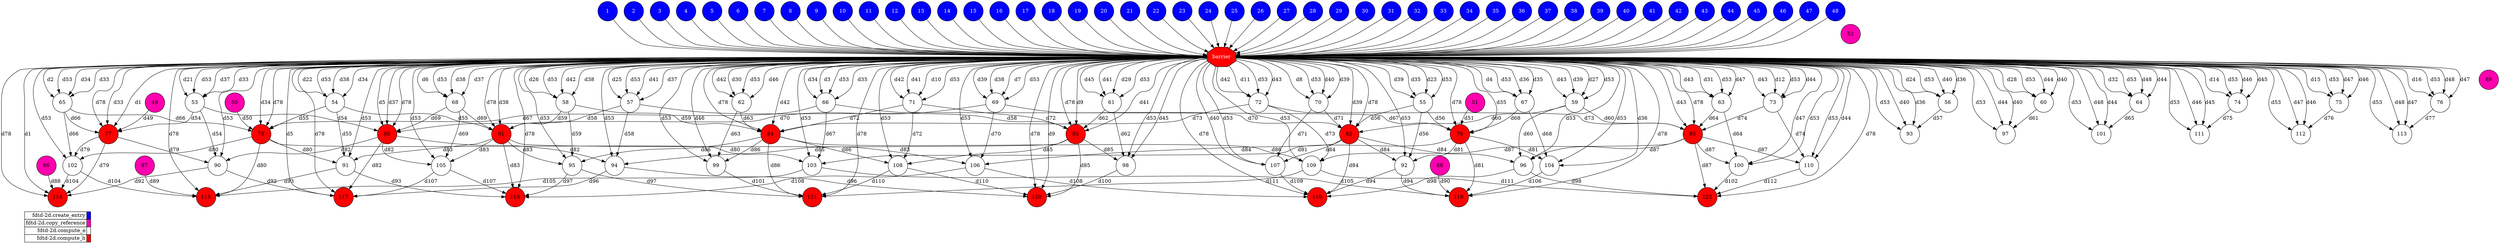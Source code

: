 digraph {
  rankdir=TB;
  labeljust="l";
  subgraph dependence_graph {
    ranksep=0.20;
    node[height=0.75];

1[shape=circle, style=filled fillcolor="#0000ff" fontcolor="#ffffff"];
2[shape=circle, style=filled fillcolor="#0000ff" fontcolor="#ffffff"];
3[shape=circle, style=filled fillcolor="#0000ff" fontcolor="#ffffff"];
4[shape=circle, style=filled fillcolor="#0000ff" fontcolor="#ffffff"];
5[shape=circle, style=filled fillcolor="#0000ff" fontcolor="#ffffff"];
6[shape=circle, style=filled fillcolor="#0000ff" fontcolor="#ffffff"];
7[shape=circle, style=filled fillcolor="#0000ff" fontcolor="#ffffff"];
8[shape=circle, style=filled fillcolor="#0000ff" fontcolor="#ffffff"];
9[shape=circle, style=filled fillcolor="#0000ff" fontcolor="#ffffff"];
10[shape=circle, style=filled fillcolor="#0000ff" fontcolor="#ffffff"];
11[shape=circle, style=filled fillcolor="#0000ff" fontcolor="#ffffff"];
12[shape=circle, style=filled fillcolor="#0000ff" fontcolor="#ffffff"];
13[shape=circle, style=filled fillcolor="#0000ff" fontcolor="#ffffff"];
14[shape=circle, style=filled fillcolor="#0000ff" fontcolor="#ffffff"];
15[shape=circle, style=filled fillcolor="#0000ff" fontcolor="#ffffff"];
16[shape=circle, style=filled fillcolor="#0000ff" fontcolor="#ffffff"];
17[shape=circle, style=filled fillcolor="#0000ff" fontcolor="#ffffff"];
18[shape=circle, style=filled fillcolor="#0000ff" fontcolor="#ffffff"];
19[shape=circle, style=filled fillcolor="#0000ff" fontcolor="#ffffff"];
20[shape=circle, style=filled fillcolor="#0000ff" fontcolor="#ffffff"];
21[shape=circle, style=filled fillcolor="#0000ff" fontcolor="#ffffff"];
22[shape=circle, style=filled fillcolor="#0000ff" fontcolor="#ffffff"];
23[shape=circle, style=filled fillcolor="#0000ff" fontcolor="#ffffff"];
24[shape=circle, style=filled fillcolor="#0000ff" fontcolor="#ffffff"];
25[shape=circle, style=filled fillcolor="#0000ff" fontcolor="#ffffff"];
26[shape=circle, style=filled fillcolor="#0000ff" fontcolor="#ffffff"];
27[shape=circle, style=filled fillcolor="#0000ff" fontcolor="#ffffff"];
28[shape=circle, style=filled fillcolor="#0000ff" fontcolor="#ffffff"];
29[shape=circle, style=filled fillcolor="#0000ff" fontcolor="#ffffff"];
30[shape=circle, style=filled fillcolor="#0000ff" fontcolor="#ffffff"];
31[shape=circle, style=filled fillcolor="#0000ff" fontcolor="#ffffff"];
32[shape=circle, style=filled fillcolor="#0000ff" fontcolor="#ffffff"];
33[shape=circle, style=filled fillcolor="#0000ff" fontcolor="#ffffff"];
34[shape=circle, style=filled fillcolor="#0000ff" fontcolor="#ffffff"];
35[shape=circle, style=filled fillcolor="#0000ff" fontcolor="#ffffff"];
36[shape=circle, style=filled fillcolor="#0000ff" fontcolor="#ffffff"];
37[shape=circle, style=filled fillcolor="#0000ff" fontcolor="#ffffff"];
38[shape=circle, style=filled fillcolor="#0000ff" fontcolor="#ffffff"];
39[shape=circle, style=filled fillcolor="#0000ff" fontcolor="#ffffff"];
40[shape=circle, style=filled fillcolor="#0000ff" fontcolor="#ffffff"];
41[shape=circle, style=filled fillcolor="#0000ff" fontcolor="#ffffff"];
42[shape=circle, style=filled fillcolor="#0000ff" fontcolor="#ffffff"];
43[shape=circle, style=filled fillcolor="#0000ff" fontcolor="#ffffff"];
44[shape=circle, style=filled fillcolor="#0000ff" fontcolor="#ffffff"];
45[shape=circle, style=filled fillcolor="#0000ff" fontcolor="#ffffff"];
46[shape=circle, style=filled fillcolor="#0000ff" fontcolor="#ffffff"];
47[shape=circle, style=filled fillcolor="#0000ff" fontcolor="#ffffff"];
48[shape=circle, style=filled fillcolor="#0000ff" fontcolor="#ffffff"];
Synchro1[label="barrier", shape=octagon, style=filled fillcolor="#ff0000" fontcolor="#FFFFFF"];
9 -> Synchro1;
38 -> Synchro1;
39 -> Synchro1;
22 -> Synchro1;
26 -> Synchro1;
37 -> Synchro1;
14 -> Synchro1;
1 -> Synchro1;
12 -> Synchro1;
24 -> Synchro1;
48 -> Synchro1;
20 -> Synchro1;
5 -> Synchro1;
11 -> Synchro1;
40 -> Synchro1;
10 -> Synchro1;
36 -> Synchro1;
25 -> Synchro1;
4 -> Synchro1;
18 -> Synchro1;
16 -> Synchro1;
32 -> Synchro1;
15 -> Synchro1;
43 -> Synchro1;
8 -> Synchro1;
13 -> Synchro1;
17 -> Synchro1;
27 -> Synchro1;
42 -> Synchro1;
47 -> Synchro1;
41 -> Synchro1;
31 -> Synchro1;
21 -> Synchro1;
3 -> Synchro1;
30 -> Synchro1;
44 -> Synchro1;
23 -> Synchro1;
34 -> Synchro1;
6 -> Synchro1;
33 -> Synchro1;
46 -> Synchro1;
19 -> Synchro1;
28 -> Synchro1;
35 -> Synchro1;
45 -> Synchro1;
2 -> Synchro1;
7 -> Synchro1;
29 -> Synchro1;
49[shape=circle, style=filled fillcolor="#ff00ae" fontcolor="#000000"];
50[shape=circle, style=filled fillcolor="#ff00ae" fontcolor="#000000"];
51[shape=circle, style=filled fillcolor="#ff00ae" fontcolor="#000000"];
52[shape=circle, style=filled fillcolor="#ff00ae" fontcolor="#000000"];
53[shape=circle, style=filled fillcolor="#ffffff" fontcolor="#000000"];
Synchro1 -> 53[ label="d21" ];
Synchro1 -> 53[ label="d53" ];
Synchro1 -> 53[ label="d37" ];
Synchro1 -> 53[ label="d33" ];
54[shape=circle, style=filled fillcolor="#ffffff" fontcolor="#000000"];
Synchro1 -> 54[ label="d22" ];
Synchro1 -> 54[ label="d53" ];
Synchro1 -> 54[ label="d38" ];
Synchro1 -> 54[ label="d34" ];
55[shape=circle, style=filled fillcolor="#ffffff" fontcolor="#000000"];
Synchro1 -> 55[ label="d23" ];
Synchro1 -> 55[ label="d53" ];
Synchro1 -> 55[ label="d39" ];
Synchro1 -> 55[ label="d35" ];
56[shape=circle, style=filled fillcolor="#ffffff" fontcolor="#000000"];
Synchro1 -> 56[ label="d24" ];
Synchro1 -> 56[ label="d53" ];
Synchro1 -> 56[ label="d40" ];
Synchro1 -> 56[ label="d36" ];
57[shape=circle, style=filled fillcolor="#ffffff" fontcolor="#000000"];
Synchro1 -> 57[ label="d25" ];
Synchro1 -> 57[ label="d53" ];
Synchro1 -> 57[ label="d41" ];
Synchro1 -> 57[ label="d37" ];
58[shape=circle, style=filled fillcolor="#ffffff" fontcolor="#000000"];
Synchro1 -> 58[ label="d26" ];
Synchro1 -> 58[ label="d53" ];
Synchro1 -> 58[ label="d42" ];
Synchro1 -> 58[ label="d38" ];
59[shape=circle, style=filled fillcolor="#ffffff" fontcolor="#000000"];
Synchro1 -> 59[ label="d27" ];
Synchro1 -> 59[ label="d53" ];
Synchro1 -> 59[ label="d43" ];
Synchro1 -> 59[ label="d39" ];
60[shape=circle, style=filled fillcolor="#ffffff" fontcolor="#000000"];
Synchro1 -> 60[ label="d28" ];
Synchro1 -> 60[ label="d53" ];
Synchro1 -> 60[ label="d44" ];
Synchro1 -> 60[ label="d40" ];
61[shape=circle, style=filled fillcolor="#ffffff" fontcolor="#000000"];
Synchro1 -> 61[ label="d29" ];
Synchro1 -> 61[ label="d53" ];
Synchro1 -> 61[ label="d45" ];
Synchro1 -> 61[ label="d41" ];
62[shape=circle, style=filled fillcolor="#ffffff" fontcolor="#000000"];
Synchro1 -> 62[ label="d30" ];
Synchro1 -> 62[ label="d53" ];
Synchro1 -> 62[ label="d46" ];
Synchro1 -> 62[ label="d42" ];
63[shape=circle, style=filled fillcolor="#ffffff" fontcolor="#000000"];
Synchro1 -> 63[ label="d31" ];
Synchro1 -> 63[ label="d53" ];
Synchro1 -> 63[ label="d47" ];
Synchro1 -> 63[ label="d43" ];
64[shape=circle, style=filled fillcolor="#ffffff" fontcolor="#000000"];
Synchro1 -> 64[ label="d32" ];
Synchro1 -> 64[ label="d53" ];
Synchro1 -> 64[ label="d48" ];
Synchro1 -> 64[ label="d44" ];
65[shape=circle, style=filled fillcolor="#ffffff" fontcolor="#000000"];
Synchro1 -> 65[ label="d2" ];
Synchro1 -> 65[ label="d53" ];
Synchro1 -> 65[ label="d34" ];
Synchro1 -> 65[ label="d33" ];
66[shape=circle, style=filled fillcolor="#ffffff" fontcolor="#000000"];
Synchro1 -> 66[ label="d3" ];
Synchro1 -> 66[ label="d53" ];
Synchro1 -> 66[ label="d35" ];
Synchro1 -> 66[ label="d34" ];
67[shape=circle, style=filled fillcolor="#ffffff" fontcolor="#000000"];
Synchro1 -> 67[ label="d4" ];
Synchro1 -> 67[ label="d53" ];
Synchro1 -> 67[ label="d36" ];
Synchro1 -> 67[ label="d35" ];
68[shape=circle, style=filled fillcolor="#ffffff" fontcolor="#000000"];
Synchro1 -> 68[ label="d6" ];
Synchro1 -> 68[ label="d53" ];
Synchro1 -> 68[ label="d38" ];
Synchro1 -> 68[ label="d37" ];
69[shape=circle, style=filled fillcolor="#ffffff" fontcolor="#000000"];
Synchro1 -> 69[ label="d7" ];
Synchro1 -> 69[ label="d53" ];
Synchro1 -> 69[ label="d39" ];
Synchro1 -> 69[ label="d38" ];
70[shape=circle, style=filled fillcolor="#ffffff" fontcolor="#000000"];
Synchro1 -> 70[ label="d8" ];
Synchro1 -> 70[ label="d53" ];
Synchro1 -> 70[ label="d40" ];
Synchro1 -> 70[ label="d39" ];
71[shape=circle, style=filled fillcolor="#ffffff" fontcolor="#000000"];
Synchro1 -> 71[ label="d10" ];
Synchro1 -> 71[ label="d53" ];
Synchro1 -> 71[ label="d42" ];
Synchro1 -> 71[ label="d41" ];
72[shape=circle, style=filled fillcolor="#ffffff" fontcolor="#000000"];
Synchro1 -> 72[ label="d11" ];
Synchro1 -> 72[ label="d53" ];
Synchro1 -> 72[ label="d43" ];
Synchro1 -> 72[ label="d42" ];
73[shape=circle, style=filled fillcolor="#ffffff" fontcolor="#000000"];
Synchro1 -> 73[ label="d12" ];
Synchro1 -> 73[ label="d53" ];
Synchro1 -> 73[ label="d44" ];
Synchro1 -> 73[ label="d43" ];
74[shape=circle, style=filled fillcolor="#ffffff" fontcolor="#000000"];
Synchro1 -> 74[ label="d14" ];
Synchro1 -> 74[ label="d53" ];
Synchro1 -> 74[ label="d46" ];
Synchro1 -> 74[ label="d45" ];
75[shape=circle, style=filled fillcolor="#ffffff" fontcolor="#000000"];
Synchro1 -> 75[ label="d15" ];
Synchro1 -> 75[ label="d53" ];
Synchro1 -> 75[ label="d47" ];
Synchro1 -> 75[ label="d46" ];
76[shape=circle, style=filled fillcolor="#ffffff" fontcolor="#000000"];
Synchro1 -> 76[ label="d16" ];
Synchro1 -> 76[ label="d53" ];
Synchro1 -> 76[ label="d48" ];
Synchro1 -> 76[ label="d47" ];
77[shape=circle, style=filled fillcolor="#ff0000" fontcolor="#000000"];
Synchro1 -> 77[ label="d33" ];
Synchro1 -> 77[ label="d78" ];
65 -> 77[ label="d66" ];
Synchro1 -> 77[ label="d1" ];
53 -> 77[ label="d54" ];
49 -> 77[ label="d49" ];
78[shape=circle, style=filled fillcolor="#ff0000" fontcolor="#000000"];
Synchro1 -> 78[ label="d34" ];
Synchro1 -> 78[ label="d78" ];
66 -> 78[ label="d67" ];
65 -> 78[ label="d66" ];
54 -> 78[ label="d55" ];
50 -> 78[ label="d50" ];
79[shape=circle, style=filled fillcolor="#ff0000" fontcolor="#000000"];
Synchro1 -> 79[ label="d35" ];
Synchro1 -> 79[ label="d78" ];
67 -> 79[ label="d68" ];
66 -> 79[ label="d67" ];
55 -> 79[ label="d56" ];
51 -> 79[ label="d51" ];
80[shape=circle, style=filled fillcolor="#ff0000" fontcolor="#000000"];
Synchro1 -> 80[ label="d37" ];
Synchro1 -> 80[ label="d78" ];
68 -> 80[ label="d69" ];
Synchro1 -> 80[ label="d5" ];
57 -> 80[ label="d58" ];
53 -> 80[ label="d54" ];
81[shape=circle, style=filled fillcolor="#ff0000" fontcolor="#000000"];
Synchro1 -> 81[ label="d38" ];
Synchro1 -> 81[ label="d78" ];
69 -> 81[ label="d70" ];
68 -> 81[ label="d69" ];
58 -> 81[ label="d59" ];
54 -> 81[ label="d55" ];
82[shape=circle, style=filled fillcolor="#ff0000" fontcolor="#000000"];
Synchro1 -> 82[ label="d39" ];
Synchro1 -> 82[ label="d78" ];
70 -> 82[ label="d71" ];
69 -> 82[ label="d70" ];
59 -> 82[ label="d60" ];
55 -> 82[ label="d56" ];
83[shape=circle, style=filled fillcolor="#ff0000" fontcolor="#000000"];
Synchro1 -> 83[ label="d41" ];
Synchro1 -> 83[ label="d78" ];
71 -> 83[ label="d72" ];
Synchro1 -> 83[ label="d9" ];
61 -> 83[ label="d62" ];
57 -> 83[ label="d58" ];
84[shape=circle, style=filled fillcolor="#ff0000" fontcolor="#000000"];
Synchro1 -> 84[ label="d42" ];
Synchro1 -> 84[ label="d78" ];
72 -> 84[ label="d73" ];
71 -> 84[ label="d72" ];
62 -> 84[ label="d63" ];
58 -> 84[ label="d59" ];
85[shape=circle, style=filled fillcolor="#ff0000" fontcolor="#000000"];
Synchro1 -> 85[ label="d43" ];
Synchro1 -> 85[ label="d78" ];
73 -> 85[ label="d74" ];
72 -> 85[ label="d73" ];
63 -> 85[ label="d64" ];
59 -> 85[ label="d60" ];
86[shape=circle, style=filled fillcolor="#ff00ae" fontcolor="#000000"];
87[shape=circle, style=filled fillcolor="#ff00ae" fontcolor="#000000"];
88[shape=circle, style=filled fillcolor="#ff00ae" fontcolor="#000000"];
89[shape=circle, style=filled fillcolor="#ff00ae" fontcolor="#000000"];
90[shape=circle, style=filled fillcolor="#ffffff" fontcolor="#000000"];
53 -> 90[ label="d54" ];
Synchro1 -> 90[ label="d53" ];
80 -> 90[ label="d82" ];
77 -> 90[ label="d79" ];
91[shape=circle, style=filled fillcolor="#ffffff" fontcolor="#000000"];
54 -> 91[ label="d55" ];
Synchro1 -> 91[ label="d53" ];
81 -> 91[ label="d83" ];
78 -> 91[ label="d80" ];
92[shape=circle, style=filled fillcolor="#ffffff" fontcolor="#000000"];
55 -> 92[ label="d56" ];
Synchro1 -> 92[ label="d53" ];
82 -> 92[ label="d84" ];
79 -> 92[ label="d81" ];
93[shape=circle, style=filled fillcolor="#ffffff" fontcolor="#000000"];
56 -> 93[ label="d57" ];
Synchro1 -> 93[ label="d53" ];
Synchro1 -> 93[ label="d40" ];
Synchro1 -> 93[ label="d36" ];
94[shape=circle, style=filled fillcolor="#ffffff" fontcolor="#000000"];
57 -> 94[ label="d58" ];
Synchro1 -> 94[ label="d53" ];
83 -> 94[ label="d85" ];
80 -> 94[ label="d82" ];
95[shape=circle, style=filled fillcolor="#ffffff" fontcolor="#000000"];
58 -> 95[ label="d59" ];
Synchro1 -> 95[ label="d53" ];
84 -> 95[ label="d86" ];
81 -> 95[ label="d83" ];
96[shape=circle, style=filled fillcolor="#ffffff" fontcolor="#000000"];
59 -> 96[ label="d60" ];
Synchro1 -> 96[ label="d53" ];
85 -> 96[ label="d87" ];
82 -> 96[ label="d84" ];
97[shape=circle, style=filled fillcolor="#ffffff" fontcolor="#000000"];
60 -> 97[ label="d61" ];
Synchro1 -> 97[ label="d53" ];
Synchro1 -> 97[ label="d44" ];
Synchro1 -> 97[ label="d40" ];
98[shape=circle, style=filled fillcolor="#ffffff" fontcolor="#000000"];
61 -> 98[ label="d62" ];
Synchro1 -> 98[ label="d53" ];
Synchro1 -> 98[ label="d45" ];
83 -> 98[ label="d85" ];
99[shape=circle, style=filled fillcolor="#ffffff" fontcolor="#000000"];
62 -> 99[ label="d63" ];
Synchro1 -> 99[ label="d53" ];
Synchro1 -> 99[ label="d46" ];
84 -> 99[ label="d86" ];
100[shape=circle, style=filled fillcolor="#ffffff" fontcolor="#000000"];
63 -> 100[ label="d64" ];
Synchro1 -> 100[ label="d53" ];
Synchro1 -> 100[ label="d47" ];
85 -> 100[ label="d87" ];
101[shape=circle, style=filled fillcolor="#ffffff" fontcolor="#000000"];
64 -> 101[ label="d65" ];
Synchro1 -> 101[ label="d53" ];
Synchro1 -> 101[ label="d48" ];
Synchro1 -> 101[ label="d44" ];
102[shape=circle, style=filled fillcolor="#ffffff" fontcolor="#000000"];
65 -> 102[ label="d66" ];
Synchro1 -> 102[ label="d53" ];
78 -> 102[ label="d80" ];
77 -> 102[ label="d79" ];
103[shape=circle, style=filled fillcolor="#ffffff" fontcolor="#000000"];
66 -> 103[ label="d67" ];
Synchro1 -> 103[ label="d53" ];
79 -> 103[ label="d81" ];
78 -> 103[ label="d80" ];
104[shape=circle, style=filled fillcolor="#ffffff" fontcolor="#000000"];
67 -> 104[ label="d68" ];
Synchro1 -> 104[ label="d53" ];
Synchro1 -> 104[ label="d36" ];
79 -> 104[ label="d81" ];
105[shape=circle, style=filled fillcolor="#ffffff" fontcolor="#000000"];
68 -> 105[ label="d69" ];
Synchro1 -> 105[ label="d53" ];
81 -> 105[ label="d83" ];
80 -> 105[ label="d82" ];
106[shape=circle, style=filled fillcolor="#ffffff" fontcolor="#000000"];
69 -> 106[ label="d70" ];
Synchro1 -> 106[ label="d53" ];
82 -> 106[ label="d84" ];
81 -> 106[ label="d83" ];
107[shape=circle, style=filled fillcolor="#ffffff" fontcolor="#000000"];
70 -> 107[ label="d71" ];
Synchro1 -> 107[ label="d53" ];
Synchro1 -> 107[ label="d40" ];
82 -> 107[ label="d84" ];
108[shape=circle, style=filled fillcolor="#ffffff" fontcolor="#000000"];
71 -> 108[ label="d72" ];
Synchro1 -> 108[ label="d53" ];
84 -> 108[ label="d86" ];
83 -> 108[ label="d85" ];
109[shape=circle, style=filled fillcolor="#ffffff" fontcolor="#000000"];
72 -> 109[ label="d73" ];
Synchro1 -> 109[ label="d53" ];
85 -> 109[ label="d87" ];
84 -> 109[ label="d86" ];
110[shape=circle, style=filled fillcolor="#ffffff" fontcolor="#000000"];
73 -> 110[ label="d74" ];
Synchro1 -> 110[ label="d53" ];
Synchro1 -> 110[ label="d44" ];
85 -> 110[ label="d87" ];
111[shape=circle, style=filled fillcolor="#ffffff" fontcolor="#000000"];
74 -> 111[ label="d75" ];
Synchro1 -> 111[ label="d53" ];
Synchro1 -> 111[ label="d46" ];
Synchro1 -> 111[ label="d45" ];
112[shape=circle, style=filled fillcolor="#ffffff" fontcolor="#000000"];
75 -> 112[ label="d76" ];
Synchro1 -> 112[ label="d53" ];
Synchro1 -> 112[ label="d47" ];
Synchro1 -> 112[ label="d46" ];
113[shape=circle, style=filled fillcolor="#ffffff" fontcolor="#000000"];
76 -> 113[ label="d77" ];
Synchro1 -> 113[ label="d53" ];
Synchro1 -> 113[ label="d48" ];
Synchro1 -> 113[ label="d47" ];
114[shape=circle, style=filled fillcolor="#ff0000" fontcolor="#000000"];
77 -> 114[ label="d79" ];
Synchro1 -> 114[ label="d78" ];
102 -> 114[ label="d104" ];
Synchro1 -> 114[ label="d1" ];
90 -> 114[ label="d92" ];
86 -> 114[ label="d88" ];
115[shape=circle, style=filled fillcolor="#ff0000" fontcolor="#000000"];
78 -> 115[ label="d80" ];
Synchro1 -> 115[ label="d78" ];
103 -> 115[ label="d105" ];
102 -> 115[ label="d104" ];
91 -> 115[ label="d93" ];
87 -> 115[ label="d89" ];
116[shape=circle, style=filled fillcolor="#ff0000" fontcolor="#000000"];
79 -> 116[ label="d81" ];
Synchro1 -> 116[ label="d78" ];
104 -> 116[ label="d106" ];
103 -> 116[ label="d105" ];
92 -> 116[ label="d94" ];
88 -> 116[ label="d90" ];
117[shape=circle, style=filled fillcolor="#ff0000" fontcolor="#000000"];
80 -> 117[ label="d82" ];
Synchro1 -> 117[ label="d78" ];
105 -> 117[ label="d107" ];
Synchro1 -> 117[ label="d5" ];
94 -> 117[ label="d96" ];
90 -> 117[ label="d92" ];
118[shape=circle, style=filled fillcolor="#ff0000" fontcolor="#000000"];
81 -> 118[ label="d83" ];
Synchro1 -> 118[ label="d78" ];
106 -> 118[ label="d108" ];
105 -> 118[ label="d107" ];
95 -> 118[ label="d97" ];
91 -> 118[ label="d93" ];
119[shape=circle, style=filled fillcolor="#ff0000" fontcolor="#000000"];
82 -> 119[ label="d84" ];
Synchro1 -> 119[ label="d78" ];
107 -> 119[ label="d109" ];
106 -> 119[ label="d108" ];
96 -> 119[ label="d98" ];
92 -> 119[ label="d94" ];
120[shape=circle, style=filled fillcolor="#ff0000" fontcolor="#000000"];
83 -> 120[ label="d85" ];
Synchro1 -> 120[ label="d78" ];
108 -> 120[ label="d110" ];
Synchro1 -> 120[ label="d9" ];
98 -> 120[ label="d100" ];
94 -> 120[ label="d96" ];
121[shape=circle, style=filled fillcolor="#ff0000" fontcolor="#000000"];
84 -> 121[ label="d86" ];
Synchro1 -> 121[ label="d78" ];
109 -> 121[ label="d111" ];
108 -> 121[ label="d110" ];
99 -> 121[ label="d101" ];
95 -> 121[ label="d97" ];
122[shape=circle, style=filled fillcolor="#ff0000" fontcolor="#000000"];
85 -> 122[ label="d87" ];
Synchro1 -> 122[ label="d78" ];
110 -> 122[ label="d112" ];
109 -> 122[ label="d111" ];
100 -> 122[ label="d102" ];
96 -> 122[ label="d98" ];  }
  subgraph legend {
    rank=sink;
    node [shape=plaintext, height=0.75];
    ranksep=0.20;
    label = "Legend";
    key [label=<
      <table border="0" cellpadding="2" cellspacing="0" cellborder="1">
<tr>
<td align="right">fdtd-2d.create_entry</td>
<td bgcolor="#0000ff">&nbsp;</td>
</tr>
<tr>
<td align="right">fdtd-2d.copy_reference</td>
<td bgcolor="#ff00ae">&nbsp;</td>
</tr>
<tr>
<td align="right">fdtd-2d.compute_e</td>
<td bgcolor="#ffffff">&nbsp;</td>
</tr>
<tr>
<td align="right">fdtd-2d.compute_h</td>
<td bgcolor="#ff0000">&nbsp;</td>
</tr>
      </table>
    >]
  }
}
